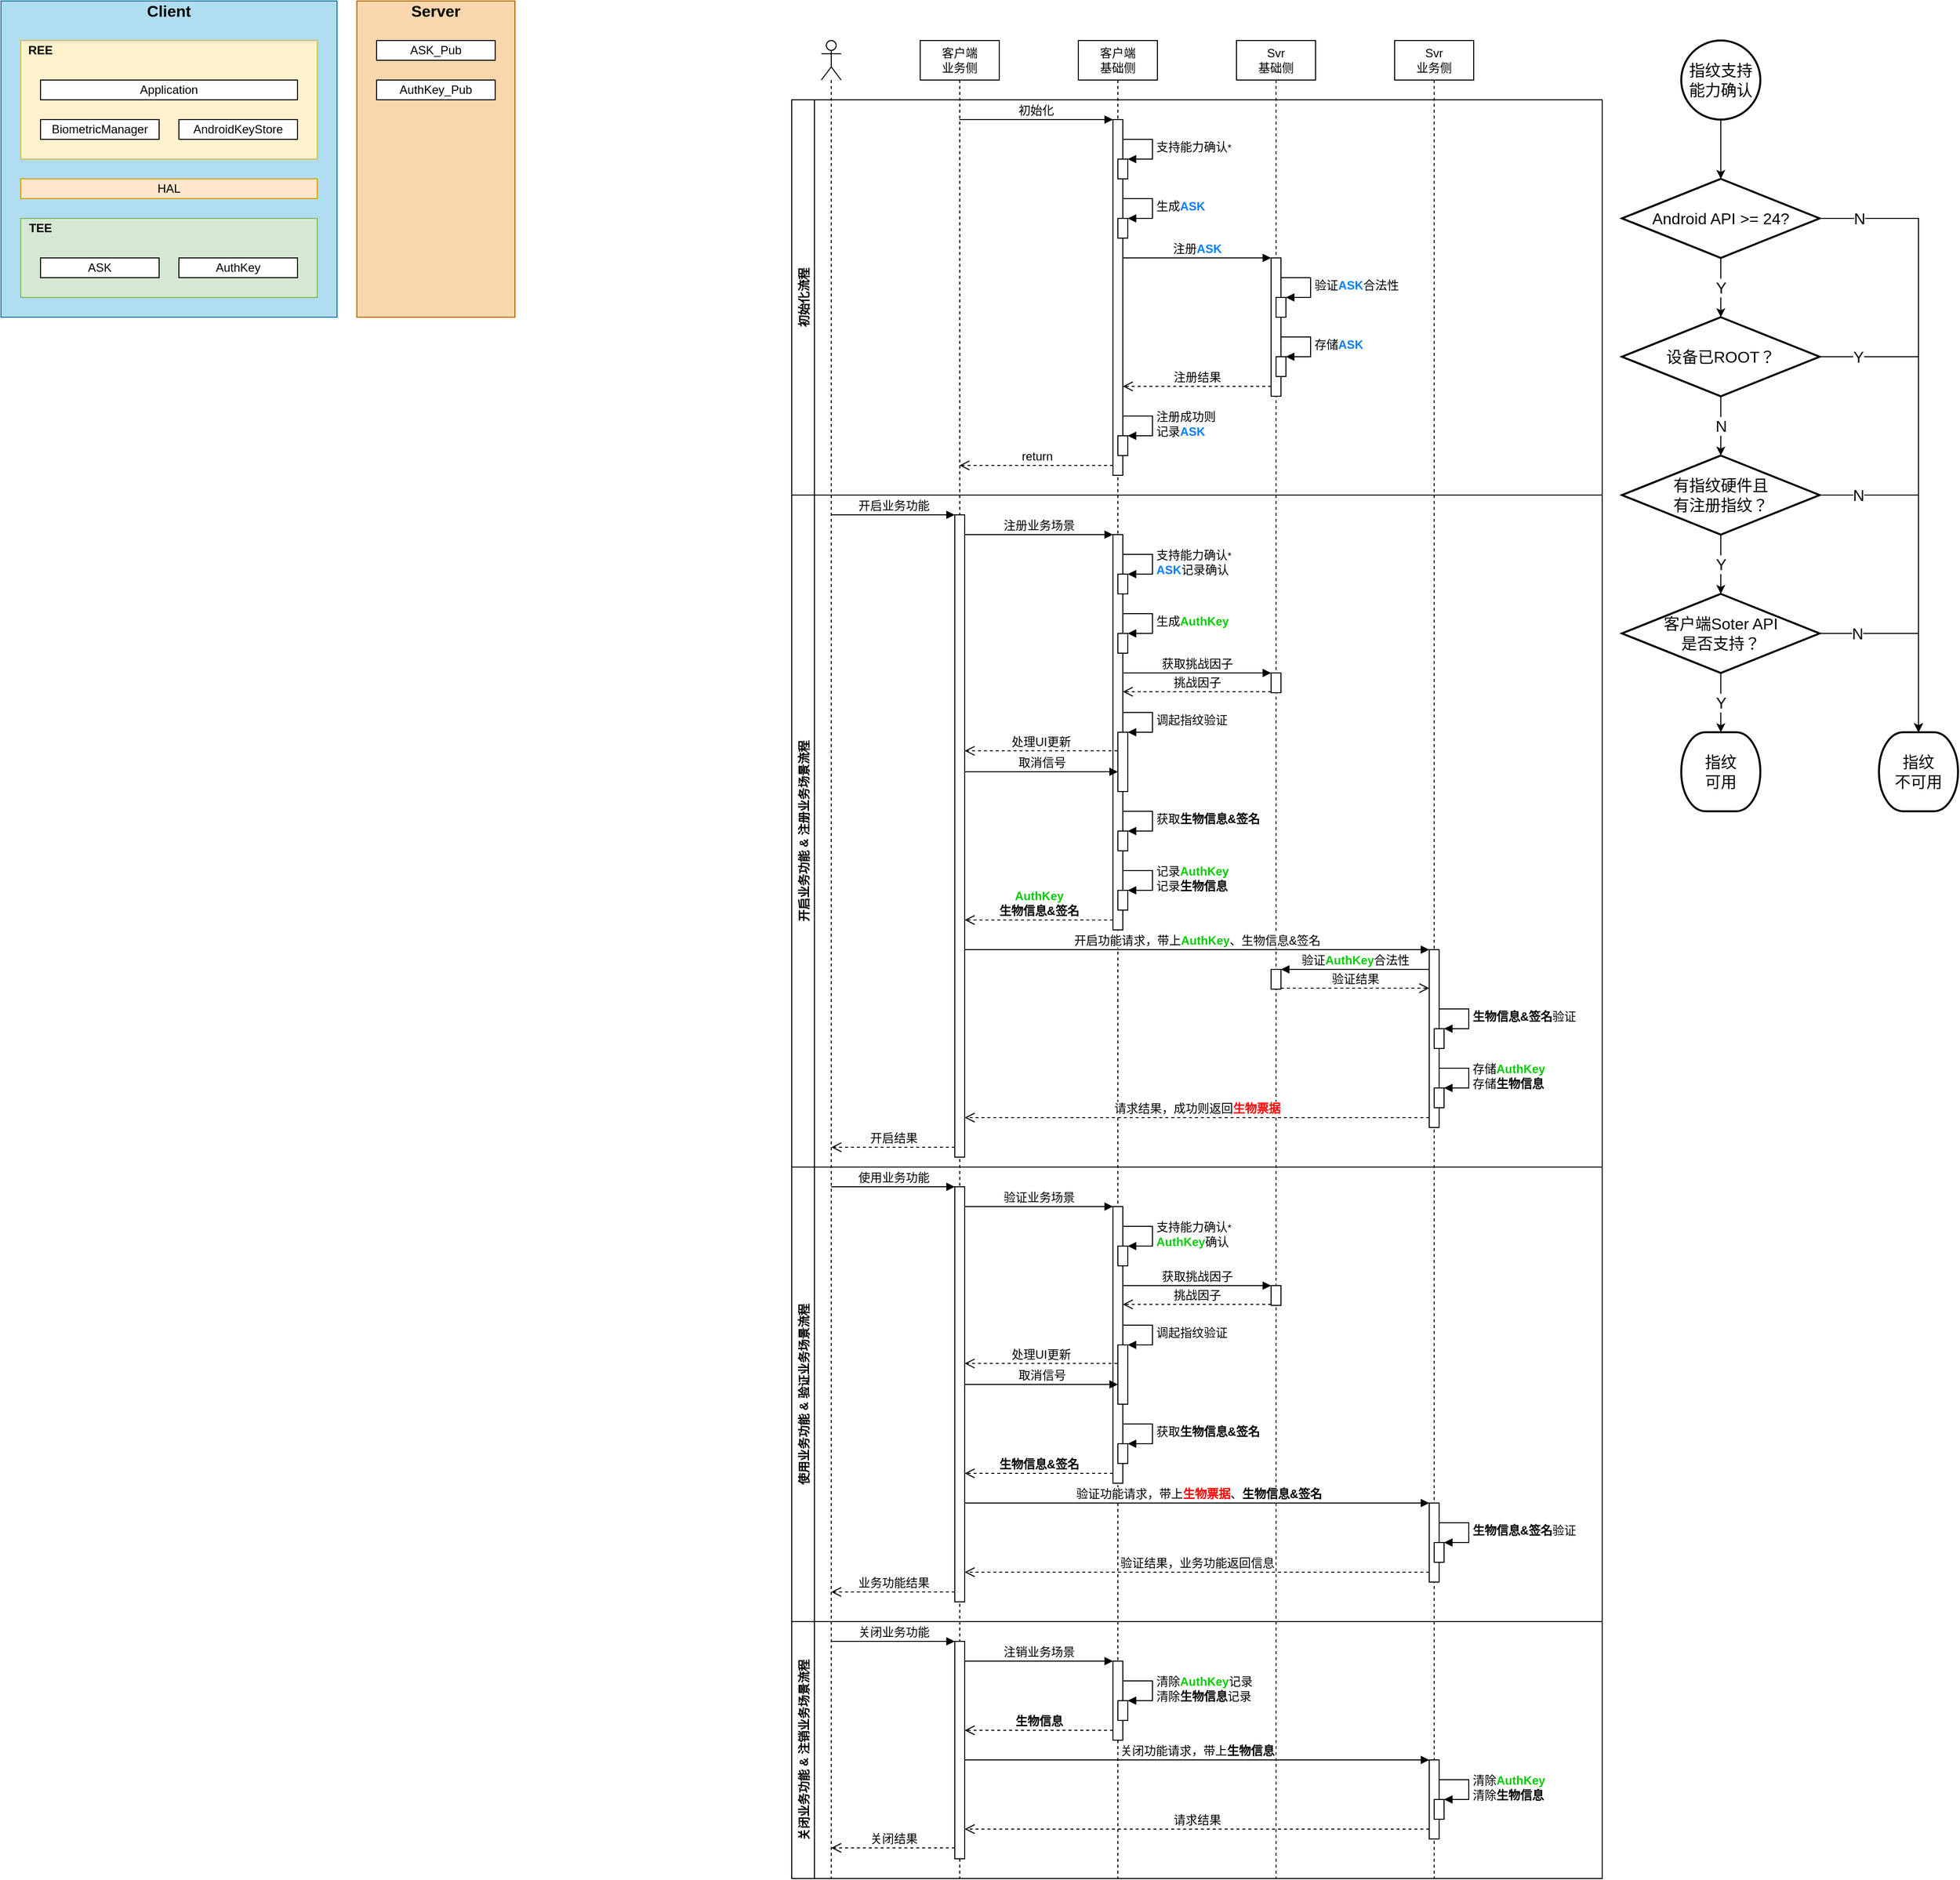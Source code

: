 <mxfile version="14.6.12" type="github">
  <diagram id="PERFYKWWDiuhqixZciVr" name="Page-1">
    <mxGraphModel dx="-258" dy="305" grid="1" gridSize="10" guides="1" tooltips="1" connect="1" arrows="1" fold="1" page="1" pageScale="1" pageWidth="827" pageHeight="1169" math="0" shadow="0">
      <root>
        <mxCell id="YpG11p54W12MGPFQJL24-0" />
        <mxCell id="YpG11p54W12MGPFQJL24-1" parent="YpG11p54W12MGPFQJL24-0" />
        <mxCell id="0mOlbP7xLzRMstRWg_M5-13" value="" style="rounded=0;whiteSpace=wrap;html=1;align=center;fillColor=#b1ddf0;strokeColor=#10739e;" vertex="1" parent="YpG11p54W12MGPFQJL24-1">
          <mxGeometry x="840" width="340" height="320" as="geometry" />
        </mxCell>
        <mxCell id="0mOlbP7xLzRMstRWg_M5-11" value="" style="rounded=0;whiteSpace=wrap;html=1;align=center;fillColor=#d5e8d4;strokeColor=#82b366;" vertex="1" parent="YpG11p54W12MGPFQJL24-1">
          <mxGeometry x="860" y="220" width="300" height="80" as="geometry" />
        </mxCell>
        <mxCell id="0mOlbP7xLzRMstRWg_M5-8" value="" style="rounded=0;whiteSpace=wrap;html=1;align=center;labelBackgroundColor=none;fillColor=#fff2cc;strokeColor=#d6b656;" vertex="1" parent="YpG11p54W12MGPFQJL24-1">
          <mxGeometry x="860" y="40" width="300" height="120" as="geometry" />
        </mxCell>
        <mxCell id="0mOlbP7xLzRMstRWg_M5-20" style="edgeStyle=orthogonalEdgeStyle;rounded=0;orthogonalLoop=1;jettySize=auto;html=1;exitX=0.5;exitY=1;exitDx=0;exitDy=0;exitPerimeter=0;entryX=0.5;entryY=0;entryDx=0;entryDy=0;entryPerimeter=0;fontSize=16;labelBackgroundColor=none;" edge="1" parent="YpG11p54W12MGPFQJL24-1" source="FxfO5eEo2pZkEUAX_uts-19" target="0mOlbP7xLzRMstRWg_M5-19">
          <mxGeometry relative="1" as="geometry" />
        </mxCell>
        <mxCell id="FxfO5eEo2pZkEUAX_uts-19" value="指纹支持能力确认" style="strokeWidth=2;html=1;shape=mxgraph.flowchart.start_2;whiteSpace=wrap;align=center;fontSize=16;labelBackgroundColor=none;fillColor=none;" parent="YpG11p54W12MGPFQJL24-1" vertex="1">
          <mxGeometry x="2540" y="40" width="80" height="80" as="geometry" />
        </mxCell>
        <mxCell id="0mOlbP7xLzRMstRWg_M5-2" value="Application" style="rounded=0;whiteSpace=wrap;html=1;align=center;" vertex="1" parent="YpG11p54W12MGPFQJL24-1">
          <mxGeometry x="880" y="80" width="260" height="20" as="geometry" />
        </mxCell>
        <mxCell id="0mOlbP7xLzRMstRWg_M5-3" value="AndroidKeyStore" style="rounded=0;whiteSpace=wrap;html=1;align=center;" vertex="1" parent="YpG11p54W12MGPFQJL24-1">
          <mxGeometry x="1020" y="120" width="120" height="20" as="geometry" />
        </mxCell>
        <mxCell id="0mOlbP7xLzRMstRWg_M5-4" value="BiometricManager" style="rounded=0;whiteSpace=wrap;html=1;align=center;" vertex="1" parent="YpG11p54W12MGPFQJL24-1">
          <mxGeometry x="880" y="120" width="120" height="20" as="geometry" />
        </mxCell>
        <mxCell id="0mOlbP7xLzRMstRWg_M5-6" value="ASK" style="rounded=0;whiteSpace=wrap;html=1;align=center;" vertex="1" parent="YpG11p54W12MGPFQJL24-1">
          <mxGeometry x="880" y="260" width="120" height="20" as="geometry" />
        </mxCell>
        <mxCell id="0mOlbP7xLzRMstRWg_M5-7" value="AuthKey" style="rounded=0;whiteSpace=wrap;html=1;align=center;" vertex="1" parent="YpG11p54W12MGPFQJL24-1">
          <mxGeometry x="1020" y="260" width="120" height="20" as="geometry" />
        </mxCell>
        <mxCell id="0mOlbP7xLzRMstRWg_M5-9" value="REE" style="text;html=1;strokeColor=none;fillColor=none;align=center;verticalAlign=middle;whiteSpace=wrap;rounded=0;fontStyle=1" vertex="1" parent="YpG11p54W12MGPFQJL24-1">
          <mxGeometry x="860" y="40" width="40" height="20" as="geometry" />
        </mxCell>
        <mxCell id="0mOlbP7xLzRMstRWg_M5-10" value="HAL" style="rounded=0;whiteSpace=wrap;html=1;align=center;fillColor=#ffe6cc;strokeColor=#d79b00;" vertex="1" parent="YpG11p54W12MGPFQJL24-1">
          <mxGeometry x="860" y="180" width="300" height="20" as="geometry" />
        </mxCell>
        <mxCell id="0mOlbP7xLzRMstRWg_M5-12" value="TEE" style="text;html=1;strokeColor=none;fillColor=none;align=center;verticalAlign=middle;whiteSpace=wrap;rounded=0;fontStyle=1" vertex="1" parent="YpG11p54W12MGPFQJL24-1">
          <mxGeometry x="860" y="220" width="40" height="20" as="geometry" />
        </mxCell>
        <mxCell id="0mOlbP7xLzRMstRWg_M5-14" value="&lt;font style=&quot;font-size: 16px&quot;&gt;Client&lt;/font&gt;" style="text;html=1;strokeColor=none;fillColor=none;align=center;verticalAlign=middle;whiteSpace=wrap;rounded=0;fontStyle=1" vertex="1" parent="YpG11p54W12MGPFQJL24-1">
          <mxGeometry x="840" width="340" height="20" as="geometry" />
        </mxCell>
        <mxCell id="0mOlbP7xLzRMstRWg_M5-15" value="" style="rounded=0;whiteSpace=wrap;html=1;align=center;fillColor=#fad7ac;strokeColor=#b46504;" vertex="1" parent="YpG11p54W12MGPFQJL24-1">
          <mxGeometry x="1200" width="160" height="320" as="geometry" />
        </mxCell>
        <mxCell id="0mOlbP7xLzRMstRWg_M5-16" value="&lt;font style=&quot;font-size: 16px&quot;&gt;Server&lt;/font&gt;" style="text;html=1;strokeColor=none;fillColor=none;align=center;verticalAlign=middle;whiteSpace=wrap;rounded=0;fontStyle=1" vertex="1" parent="YpG11p54W12MGPFQJL24-1">
          <mxGeometry x="1200" width="160" height="20" as="geometry" />
        </mxCell>
        <mxCell id="0mOlbP7xLzRMstRWg_M5-17" value="ASK_Pub" style="rounded=0;whiteSpace=wrap;html=1;align=center;" vertex="1" parent="YpG11p54W12MGPFQJL24-1">
          <mxGeometry x="1220" y="40" width="120" height="20" as="geometry" />
        </mxCell>
        <mxCell id="0mOlbP7xLzRMstRWg_M5-18" value="AuthKey_Pub" style="rounded=0;whiteSpace=wrap;html=1;align=center;" vertex="1" parent="YpG11p54W12MGPFQJL24-1">
          <mxGeometry x="1220" y="80" width="120" height="20" as="geometry" />
        </mxCell>
        <mxCell id="0mOlbP7xLzRMstRWg_M5-22" value="Y" style="edgeStyle=orthogonalEdgeStyle;rounded=0;orthogonalLoop=1;jettySize=auto;html=1;exitX=0.5;exitY=1;exitDx=0;exitDy=0;exitPerimeter=0;entryX=0.5;entryY=0;entryDx=0;entryDy=0;entryPerimeter=0;labelBackgroundColor=#ffffff;fontSize=16;labelBorderColor=none;" edge="1" parent="YpG11p54W12MGPFQJL24-1" source="0mOlbP7xLzRMstRWg_M5-19" target="0mOlbP7xLzRMstRWg_M5-21">
          <mxGeometry relative="1" as="geometry" />
        </mxCell>
        <mxCell id="0mOlbP7xLzRMstRWg_M5-40" value="N" style="edgeStyle=orthogonalEdgeStyle;rounded=0;orthogonalLoop=1;jettySize=auto;html=1;exitX=1;exitY=0.5;exitDx=0;exitDy=0;exitPerimeter=0;labelBackgroundColor=#ffffff;fontSize=16;" edge="1" parent="YpG11p54W12MGPFQJL24-1" source="0mOlbP7xLzRMstRWg_M5-19" target="0mOlbP7xLzRMstRWg_M5-36">
          <mxGeometry x="-0.873" relative="1" as="geometry">
            <mxPoint as="offset" />
          </mxGeometry>
        </mxCell>
        <mxCell id="0mOlbP7xLzRMstRWg_M5-19" value="Android API &amp;gt;= 24?" style="strokeWidth=2;html=1;shape=mxgraph.flowchart.decision;whiteSpace=wrap;labelBackgroundColor=none;fontSize=16;align=center;fillColor=none;" vertex="1" parent="YpG11p54W12MGPFQJL24-1">
          <mxGeometry x="2480" y="180" width="200" height="80" as="geometry" />
        </mxCell>
        <mxCell id="0mOlbP7xLzRMstRWg_M5-24" value="N" style="edgeStyle=orthogonalEdgeStyle;rounded=0;orthogonalLoop=1;jettySize=auto;html=1;exitX=0.5;exitY=1;exitDx=0;exitDy=0;exitPerimeter=0;entryX=0.5;entryY=0;entryDx=0;entryDy=0;entryPerimeter=0;labelBackgroundColor=#ffffff;fontSize=16;" edge="1" parent="YpG11p54W12MGPFQJL24-1" source="0mOlbP7xLzRMstRWg_M5-21" target="0mOlbP7xLzRMstRWg_M5-23">
          <mxGeometry relative="1" as="geometry" />
        </mxCell>
        <mxCell id="0mOlbP7xLzRMstRWg_M5-39" value="Y" style="edgeStyle=orthogonalEdgeStyle;rounded=0;orthogonalLoop=1;jettySize=auto;html=1;exitX=1;exitY=0.5;exitDx=0;exitDy=0;exitPerimeter=0;labelBackgroundColor=#ffffff;fontSize=16;" edge="1" parent="YpG11p54W12MGPFQJL24-1" source="0mOlbP7xLzRMstRWg_M5-21" target="0mOlbP7xLzRMstRWg_M5-36">
          <mxGeometry x="-0.837" relative="1" as="geometry">
            <mxPoint as="offset" />
          </mxGeometry>
        </mxCell>
        <mxCell id="0mOlbP7xLzRMstRWg_M5-21" value="设备已ROOT？" style="strokeWidth=2;html=1;shape=mxgraph.flowchart.decision;whiteSpace=wrap;labelBackgroundColor=none;fontSize=16;align=center;fillColor=none;" vertex="1" parent="YpG11p54W12MGPFQJL24-1">
          <mxGeometry x="2480" y="320" width="200" height="80" as="geometry" />
        </mxCell>
        <mxCell id="0mOlbP7xLzRMstRWg_M5-27" value="Y" style="edgeStyle=orthogonalEdgeStyle;rounded=0;orthogonalLoop=1;jettySize=auto;html=1;exitX=0.5;exitY=1;exitDx=0;exitDy=0;exitPerimeter=0;labelBackgroundColor=#ffffff;fontSize=16;" edge="1" parent="YpG11p54W12MGPFQJL24-1" source="0mOlbP7xLzRMstRWg_M5-23" target="0mOlbP7xLzRMstRWg_M5-31">
          <mxGeometry relative="1" as="geometry">
            <mxPoint x="2580" y="600" as="targetPoint" />
            <mxPoint as="offset" />
          </mxGeometry>
        </mxCell>
        <mxCell id="0mOlbP7xLzRMstRWg_M5-38" value="N" style="edgeStyle=orthogonalEdgeStyle;rounded=0;orthogonalLoop=1;jettySize=auto;html=1;exitX=1;exitY=0.5;exitDx=0;exitDy=0;exitPerimeter=0;labelBackgroundColor=#ffffff;fontSize=16;" edge="1" parent="YpG11p54W12MGPFQJL24-1" source="0mOlbP7xLzRMstRWg_M5-23" target="0mOlbP7xLzRMstRWg_M5-36">
          <mxGeometry x="-0.771" relative="1" as="geometry">
            <mxPoint as="offset" />
          </mxGeometry>
        </mxCell>
        <mxCell id="0mOlbP7xLzRMstRWg_M5-23" value="有指纹硬件且&lt;br&gt;有注册指纹？" style="strokeWidth=2;html=1;shape=mxgraph.flowchart.decision;whiteSpace=wrap;labelBackgroundColor=none;fontSize=16;align=center;fillColor=none;" vertex="1" parent="YpG11p54W12MGPFQJL24-1">
          <mxGeometry x="2480" y="460" width="200" height="80" as="geometry" />
        </mxCell>
        <mxCell id="0mOlbP7xLzRMstRWg_M5-35" value="Y" style="edgeStyle=orthogonalEdgeStyle;rounded=0;orthogonalLoop=1;jettySize=auto;html=1;exitX=0.5;exitY=1;exitDx=0;exitDy=0;exitPerimeter=0;labelBackgroundColor=#ffffff;fontSize=16;" edge="1" parent="YpG11p54W12MGPFQJL24-1" source="0mOlbP7xLzRMstRWg_M5-31" target="0mOlbP7xLzRMstRWg_M5-34">
          <mxGeometry relative="1" as="geometry" />
        </mxCell>
        <mxCell id="0mOlbP7xLzRMstRWg_M5-37" value="N" style="edgeStyle=orthogonalEdgeStyle;rounded=0;orthogonalLoop=1;jettySize=auto;html=1;exitX=1;exitY=0.5;exitDx=0;exitDy=0;exitPerimeter=0;entryX=0.5;entryY=0;entryDx=0;entryDy=0;entryPerimeter=0;labelBackgroundColor=#ffffff;fontSize=16;" edge="1" parent="YpG11p54W12MGPFQJL24-1" source="0mOlbP7xLzRMstRWg_M5-31" target="0mOlbP7xLzRMstRWg_M5-36">
          <mxGeometry x="-0.619" relative="1" as="geometry">
            <mxPoint as="offset" />
          </mxGeometry>
        </mxCell>
        <mxCell id="0mOlbP7xLzRMstRWg_M5-31" value="客户端Soter API&lt;br&gt;是否支持？" style="strokeWidth=2;html=1;shape=mxgraph.flowchart.decision;whiteSpace=wrap;labelBackgroundColor=none;fontSize=16;align=center;fillColor=none;" vertex="1" parent="YpG11p54W12MGPFQJL24-1">
          <mxGeometry x="2480" y="600" width="200" height="80" as="geometry" />
        </mxCell>
        <mxCell id="0mOlbP7xLzRMstRWg_M5-34" value="指纹&lt;br&gt;可用" style="strokeWidth=2;html=1;shape=mxgraph.flowchart.terminator;whiteSpace=wrap;labelBackgroundColor=none;fontSize=16;fillColor=none;align=center;" vertex="1" parent="YpG11p54W12MGPFQJL24-1">
          <mxGeometry x="2540" y="740" width="80" height="80" as="geometry" />
        </mxCell>
        <mxCell id="0mOlbP7xLzRMstRWg_M5-36" value="指纹&lt;br&gt;不可用" style="strokeWidth=2;html=1;shape=mxgraph.flowchart.terminator;whiteSpace=wrap;labelBackgroundColor=none;fontSize=16;fillColor=none;align=center;" vertex="1" parent="YpG11p54W12MGPFQJL24-1">
          <mxGeometry x="2740" y="740" width="80" height="80" as="geometry" />
        </mxCell>
        <mxCell id="0mOlbP7xLzRMstRWg_M5-68" value="" style="shape=umlLifeline;participant=umlActor;perimeter=lifelinePerimeter;whiteSpace=wrap;html=1;container=1;collapsible=0;recursiveResize=0;verticalAlign=top;spacingTop=36;outlineConnect=0;labelBackgroundColor=none;fontSize=16;strokeWidth=1;fillColor=none;align=center;" vertex="1" parent="YpG11p54W12MGPFQJL24-1">
          <mxGeometry x="1670" y="40" width="20" height="1860" as="geometry" />
        </mxCell>
        <mxCell id="0mOlbP7xLzRMstRWg_M5-69" value="客户端&lt;br&gt;业务侧" style="shape=umlLifeline;perimeter=lifelinePerimeter;whiteSpace=wrap;html=1;container=1;collapsible=0;recursiveResize=0;outlineConnect=0;labelBackgroundColor=none;fontSize=12;strokeWidth=1;align=center;" vertex="1" parent="YpG11p54W12MGPFQJL24-1">
          <mxGeometry x="1770" y="40" width="80" height="1860" as="geometry" />
        </mxCell>
        <mxCell id="0mOlbP7xLzRMstRWg_M5-101" value="" style="html=1;points=[];perimeter=orthogonalPerimeter;labelBackgroundColor=none;fontSize=12;strokeWidth=1;fillColor=#ffffff;align=center;" vertex="1" parent="0mOlbP7xLzRMstRWg_M5-69">
          <mxGeometry x="35" y="480" width="10" height="650" as="geometry" />
        </mxCell>
        <mxCell id="0mOlbP7xLzRMstRWg_M5-103" value="开启结果" style="html=1;verticalAlign=bottom;endArrow=open;dashed=1;endSize=8;exitX=0;exitY=0.95;labelBackgroundColor=#ffffff;fontSize=12;" edge="1" parent="0mOlbP7xLzRMstRWg_M5-69">
          <mxGeometry relative="1" as="geometry">
            <mxPoint x="-89.9" y="1120.0" as="targetPoint" />
            <mxPoint x="35.0" y="1120.0" as="sourcePoint" />
          </mxGeometry>
        </mxCell>
        <mxCell id="0mOlbP7xLzRMstRWg_M5-140" value="" style="html=1;points=[];perimeter=orthogonalPerimeter;labelBackgroundColor=none;fontSize=12;strokeWidth=1;fillColor=#ffffff;align=center;" vertex="1" parent="0mOlbP7xLzRMstRWg_M5-69">
          <mxGeometry x="35" y="1160" width="10" height="420" as="geometry" />
        </mxCell>
        <mxCell id="0mOlbP7xLzRMstRWg_M5-162" value="" style="html=1;points=[];perimeter=orthogonalPerimeter;labelBackgroundColor=none;fontSize=12;strokeWidth=1;fillColor=#ffffff;align=center;" vertex="1" parent="0mOlbP7xLzRMstRWg_M5-69">
          <mxGeometry x="35" y="1620" width="10" height="220" as="geometry" />
        </mxCell>
        <mxCell id="0mOlbP7xLzRMstRWg_M5-70" value="客户端&lt;br&gt;基础侧" style="shape=umlLifeline;perimeter=lifelinePerimeter;whiteSpace=wrap;html=1;container=1;collapsible=0;recursiveResize=0;outlineConnect=0;labelBackgroundColor=none;fontSize=12;strokeWidth=1;align=center;" vertex="1" parent="YpG11p54W12MGPFQJL24-1">
          <mxGeometry x="1930" y="40" width="80" height="1860" as="geometry" />
        </mxCell>
        <mxCell id="0mOlbP7xLzRMstRWg_M5-73" value="" style="html=1;points=[];perimeter=orthogonalPerimeter;labelBackgroundColor=none;fontSize=12;strokeWidth=1;align=center;" vertex="1" parent="0mOlbP7xLzRMstRWg_M5-70">
          <mxGeometry x="35" y="80" width="10" height="360" as="geometry" />
        </mxCell>
        <mxCell id="0mOlbP7xLzRMstRWg_M5-87" value="" style="html=1;points=[];perimeter=orthogonalPerimeter;labelBackgroundColor=none;fontSize=12;strokeWidth=1;fillColor=#ffffff;align=center;" vertex="1" parent="0mOlbP7xLzRMstRWg_M5-70">
          <mxGeometry x="40" y="180" width="10" height="20" as="geometry" />
        </mxCell>
        <mxCell id="0mOlbP7xLzRMstRWg_M5-88" value="生成&lt;b&gt;&lt;font color=&quot;#007fff&quot;&gt;ASK&lt;/font&gt;&lt;/b&gt;" style="edgeStyle=orthogonalEdgeStyle;html=1;align=left;spacingLeft=2;endArrow=block;rounded=0;entryX=1;entryY=0;labelBackgroundColor=#ffffff;fontSize=12;" edge="1" target="0mOlbP7xLzRMstRWg_M5-87" parent="0mOlbP7xLzRMstRWg_M5-70">
          <mxGeometry relative="1" as="geometry">
            <mxPoint x="45" y="160" as="sourcePoint" />
            <Array as="points">
              <mxPoint x="75" y="160" />
            </Array>
          </mxGeometry>
        </mxCell>
        <mxCell id="0mOlbP7xLzRMstRWg_M5-104" value="" style="html=1;points=[];perimeter=orthogonalPerimeter;labelBackgroundColor=none;fontSize=12;strokeWidth=1;fillColor=#ffffff;align=center;" vertex="1" parent="0mOlbP7xLzRMstRWg_M5-70">
          <mxGeometry x="35" y="500" width="10" height="400" as="geometry" />
        </mxCell>
        <mxCell id="0mOlbP7xLzRMstRWg_M5-107" value="" style="html=1;points=[];perimeter=orthogonalPerimeter;labelBackgroundColor=none;fontSize=12;strokeWidth=1;fillColor=#ffffff;align=center;" vertex="1" parent="0mOlbP7xLzRMstRWg_M5-70">
          <mxGeometry x="40" y="540" width="10" height="20" as="geometry" />
        </mxCell>
        <mxCell id="0mOlbP7xLzRMstRWg_M5-108" value="支持能力确认&lt;span style=&quot;font-size: 10px&quot;&gt;*&lt;/span&gt;&lt;br&gt;&lt;b style=&quot;color: rgb(0 , 127 , 255)&quot;&gt;ASK&lt;/b&gt;记录确认" style="edgeStyle=orthogonalEdgeStyle;html=1;align=left;spacingLeft=2;endArrow=block;rounded=0;entryX=1;entryY=0;labelBackgroundColor=#ffffff;fontSize=12;" edge="1" target="0mOlbP7xLzRMstRWg_M5-107" parent="0mOlbP7xLzRMstRWg_M5-70">
          <mxGeometry relative="1" as="geometry">
            <mxPoint x="45" y="520" as="sourcePoint" />
            <Array as="points">
              <mxPoint x="75" y="520" />
            </Array>
          </mxGeometry>
        </mxCell>
        <mxCell id="0mOlbP7xLzRMstRWg_M5-109" value="" style="html=1;points=[];perimeter=orthogonalPerimeter;labelBackgroundColor=none;fontSize=12;strokeWidth=1;fillColor=#ffffff;align=center;" vertex="1" parent="0mOlbP7xLzRMstRWg_M5-70">
          <mxGeometry x="40" y="600" width="10" height="20" as="geometry" />
        </mxCell>
        <mxCell id="0mOlbP7xLzRMstRWg_M5-110" value="生成&lt;b&gt;&lt;font color=&quot;#00cc00&quot;&gt;AuthKey&lt;/font&gt;&lt;/b&gt;" style="edgeStyle=orthogonalEdgeStyle;html=1;align=left;spacingLeft=2;endArrow=block;rounded=0;entryX=1;entryY=0;labelBackgroundColor=#ffffff;fontSize=12;" edge="1" target="0mOlbP7xLzRMstRWg_M5-109" parent="0mOlbP7xLzRMstRWg_M5-70">
          <mxGeometry relative="1" as="geometry">
            <mxPoint x="45" y="580" as="sourcePoint" />
            <Array as="points">
              <mxPoint x="75" y="580" />
            </Array>
          </mxGeometry>
        </mxCell>
        <mxCell id="0mOlbP7xLzRMstRWg_M5-111" value="" style="html=1;points=[];perimeter=orthogonalPerimeter;labelBackgroundColor=none;fontSize=12;strokeWidth=1;fillColor=#ffffff;align=center;" vertex="1" parent="0mOlbP7xLzRMstRWg_M5-70">
          <mxGeometry x="40" y="700" width="10" height="60" as="geometry" />
        </mxCell>
        <mxCell id="0mOlbP7xLzRMstRWg_M5-112" value="调起指纹验证" style="edgeStyle=orthogonalEdgeStyle;html=1;align=left;spacingLeft=2;endArrow=block;rounded=0;entryX=1;entryY=0;labelBackgroundColor=#ffffff;fontSize=12;" edge="1" target="0mOlbP7xLzRMstRWg_M5-111" parent="0mOlbP7xLzRMstRWg_M5-70">
          <mxGeometry relative="1" as="geometry">
            <mxPoint x="45" y="680" as="sourcePoint" />
            <Array as="points">
              <mxPoint x="75" y="680" />
            </Array>
          </mxGeometry>
        </mxCell>
        <mxCell id="0mOlbP7xLzRMstRWg_M5-119" value="" style="html=1;points=[];perimeter=orthogonalPerimeter;labelBackgroundColor=none;fontSize=12;strokeWidth=1;fillColor=#ffffff;align=center;" vertex="1" parent="0mOlbP7xLzRMstRWg_M5-70">
          <mxGeometry x="40" y="800" width="10" height="20" as="geometry" />
        </mxCell>
        <mxCell id="0mOlbP7xLzRMstRWg_M5-120" value="获取&lt;b&gt;生物信息&amp;amp;签名&lt;/b&gt;" style="edgeStyle=orthogonalEdgeStyle;html=1;align=left;spacingLeft=2;endArrow=block;rounded=0;entryX=1;entryY=0;labelBackgroundColor=#ffffff;fontSize=12;" edge="1" target="0mOlbP7xLzRMstRWg_M5-119" parent="0mOlbP7xLzRMstRWg_M5-70">
          <mxGeometry relative="1" as="geometry">
            <mxPoint x="45" y="780" as="sourcePoint" />
            <Array as="points">
              <mxPoint x="75" y="780" />
            </Array>
          </mxGeometry>
        </mxCell>
        <mxCell id="0mOlbP7xLzRMstRWg_M5-143" value="" style="html=1;points=[];perimeter=orthogonalPerimeter;labelBackgroundColor=none;fontSize=12;strokeWidth=1;fillColor=#ffffff;align=center;" vertex="1" parent="0mOlbP7xLzRMstRWg_M5-70">
          <mxGeometry x="35" y="1180" width="10" height="280" as="geometry" />
        </mxCell>
        <mxCell id="0mOlbP7xLzRMstRWg_M5-146" value="" style="html=1;points=[];perimeter=orthogonalPerimeter;labelBackgroundColor=none;fontSize=12;strokeWidth=1;fillColor=#ffffff;align=center;" vertex="1" parent="0mOlbP7xLzRMstRWg_M5-70">
          <mxGeometry x="40" y="1220" width="10" height="20" as="geometry" />
        </mxCell>
        <mxCell id="0mOlbP7xLzRMstRWg_M5-147" value="支持能力确认&lt;span style=&quot;font-size: 10px&quot;&gt;*&lt;/span&gt;&lt;br&gt;&lt;b&gt;&lt;font color=&quot;#00cc00&quot;&gt;AuthKey&lt;/font&gt;&lt;/b&gt;确认" style="edgeStyle=orthogonalEdgeStyle;html=1;align=left;spacingLeft=2;endArrow=block;rounded=0;entryX=1;entryY=0;labelBackgroundColor=#ffffff;fontSize=12;" edge="1" target="0mOlbP7xLzRMstRWg_M5-146" parent="0mOlbP7xLzRMstRWg_M5-70">
          <mxGeometry relative="1" as="geometry">
            <mxPoint x="45" y="1200" as="sourcePoint" />
            <Array as="points">
              <mxPoint x="75" y="1200" />
            </Array>
          </mxGeometry>
        </mxCell>
        <mxCell id="0mOlbP7xLzRMstRWg_M5-155" value="" style="html=1;points=[];perimeter=orthogonalPerimeter;labelBackgroundColor=none;fontSize=12;strokeWidth=1;fillColor=#ffffff;align=center;" vertex="1" parent="0mOlbP7xLzRMstRWg_M5-70">
          <mxGeometry x="40" y="1420" width="10" height="20" as="geometry" />
        </mxCell>
        <mxCell id="0mOlbP7xLzRMstRWg_M5-156" value="获取&lt;b&gt;生物信息&amp;amp;签名&lt;/b&gt;" style="edgeStyle=orthogonalEdgeStyle;html=1;align=left;spacingLeft=2;endArrow=block;rounded=0;entryX=1;entryY=0;labelBackgroundColor=#ffffff;fontSize=12;" edge="1" target="0mOlbP7xLzRMstRWg_M5-155" parent="0mOlbP7xLzRMstRWg_M5-70">
          <mxGeometry relative="1" as="geometry">
            <mxPoint x="45" y="1400" as="sourcePoint" />
            <Array as="points">
              <mxPoint x="75" y="1400" />
            </Array>
          </mxGeometry>
        </mxCell>
        <mxCell id="0mOlbP7xLzRMstRWg_M5-165" value="" style="html=1;points=[];perimeter=orthogonalPerimeter;labelBackgroundColor=none;fontSize=12;strokeWidth=1;fillColor=#ffffff;align=center;" vertex="1" parent="0mOlbP7xLzRMstRWg_M5-70">
          <mxGeometry x="35" y="1640" width="10" height="80" as="geometry" />
        </mxCell>
        <mxCell id="0mOlbP7xLzRMstRWg_M5-168" value="" style="html=1;points=[];perimeter=orthogonalPerimeter;labelBackgroundColor=none;fontSize=12;strokeWidth=1;fillColor=#ffffff;align=center;" vertex="1" parent="0mOlbP7xLzRMstRWg_M5-70">
          <mxGeometry x="40" y="1680" width="10" height="20" as="geometry" />
        </mxCell>
        <mxCell id="0mOlbP7xLzRMstRWg_M5-169" value="清除&lt;b&gt;&lt;font color=&quot;#00cc00&quot;&gt;AuthKey&lt;/font&gt;&lt;/b&gt;记录&lt;br&gt;清除&lt;b&gt;生物信息&lt;/b&gt;记录" style="edgeStyle=orthogonalEdgeStyle;html=1;align=left;spacingLeft=2;endArrow=block;rounded=0;entryX=1;entryY=0;labelBackgroundColor=#ffffff;fontSize=12;" edge="1" target="0mOlbP7xLzRMstRWg_M5-168" parent="0mOlbP7xLzRMstRWg_M5-70">
          <mxGeometry relative="1" as="geometry">
            <mxPoint x="45" y="1660" as="sourcePoint" />
            <Array as="points">
              <mxPoint x="75" y="1660" />
            </Array>
          </mxGeometry>
        </mxCell>
        <mxCell id="0mOlbP7xLzRMstRWg_M5-184" value="" style="html=1;points=[];perimeter=orthogonalPerimeter;labelBackgroundColor=none;fontSize=12;strokeWidth=1;fillColor=#ffffff;align=center;" vertex="1" parent="0mOlbP7xLzRMstRWg_M5-70">
          <mxGeometry x="40" y="400" width="10" height="20" as="geometry" />
        </mxCell>
        <mxCell id="0mOlbP7xLzRMstRWg_M5-185" value="注册成功则&lt;br&gt;记录&lt;b&gt;&lt;font color=&quot;#007fff&quot;&gt;ASK&lt;/font&gt;&lt;/b&gt;" style="edgeStyle=orthogonalEdgeStyle;html=1;align=left;spacingLeft=2;endArrow=block;rounded=0;entryX=1;entryY=0;labelBackgroundColor=#ffffff;fontSize=12;" edge="1" target="0mOlbP7xLzRMstRWg_M5-184" parent="0mOlbP7xLzRMstRWg_M5-70">
          <mxGeometry relative="1" as="geometry">
            <mxPoint x="45" y="380" as="sourcePoint" />
            <Array as="points">
              <mxPoint x="75" y="380" />
            </Array>
          </mxGeometry>
        </mxCell>
        <mxCell id="0mOlbP7xLzRMstRWg_M5-186" value="" style="html=1;points=[];perimeter=orthogonalPerimeter;labelBackgroundColor=none;fontSize=12;strokeWidth=1;fillColor=#ffffff;align=center;" vertex="1" parent="0mOlbP7xLzRMstRWg_M5-70">
          <mxGeometry x="40" y="860" width="10" height="20" as="geometry" />
        </mxCell>
        <mxCell id="0mOlbP7xLzRMstRWg_M5-187" value="记录&lt;b&gt;&lt;font color=&quot;#00cc00&quot;&gt;AuthKey&lt;/font&gt;&lt;/b&gt;&lt;br&gt;记录&lt;b&gt;生物信息&lt;/b&gt;" style="edgeStyle=orthogonalEdgeStyle;html=1;align=left;spacingLeft=2;endArrow=block;rounded=0;entryX=1;entryY=0;labelBackgroundColor=#ffffff;fontSize=12;" edge="1" target="0mOlbP7xLzRMstRWg_M5-186" parent="0mOlbP7xLzRMstRWg_M5-70">
          <mxGeometry relative="1" as="geometry">
            <mxPoint x="45" y="840" as="sourcePoint" />
            <Array as="points">
              <mxPoint x="75" y="840" />
            </Array>
          </mxGeometry>
        </mxCell>
        <mxCell id="0mOlbP7xLzRMstRWg_M5-71" value="Svr&lt;br&gt;基础侧" style="shape=umlLifeline;perimeter=lifelinePerimeter;whiteSpace=wrap;html=1;container=1;collapsible=0;recursiveResize=0;outlineConnect=0;labelBackgroundColor=none;fontSize=12;strokeWidth=1;align=center;" vertex="1" parent="YpG11p54W12MGPFQJL24-1">
          <mxGeometry x="2090" y="40" width="80" height="1860" as="geometry" />
        </mxCell>
        <mxCell id="0mOlbP7xLzRMstRWg_M5-89" value="" style="html=1;points=[];perimeter=orthogonalPerimeter;labelBackgroundColor=none;fontSize=12;strokeWidth=1;fillColor=#ffffff;align=center;" vertex="1" parent="0mOlbP7xLzRMstRWg_M5-71">
          <mxGeometry x="35" y="220" width="10" height="140" as="geometry" />
        </mxCell>
        <mxCell id="0mOlbP7xLzRMstRWg_M5-92" value="" style="html=1;points=[];perimeter=orthogonalPerimeter;labelBackgroundColor=none;fontSize=12;strokeWidth=1;fillColor=#ffffff;align=center;" vertex="1" parent="0mOlbP7xLzRMstRWg_M5-71">
          <mxGeometry x="40" y="260" width="10" height="20" as="geometry" />
        </mxCell>
        <mxCell id="0mOlbP7xLzRMstRWg_M5-93" value="验证&lt;b&gt;&lt;font color=&quot;#007fff&quot;&gt;ASK&lt;/font&gt;&lt;/b&gt;合法性" style="edgeStyle=orthogonalEdgeStyle;html=1;align=left;spacingLeft=2;endArrow=block;rounded=0;entryX=1;entryY=0;labelBackgroundColor=#ffffff;fontSize=12;" edge="1" target="0mOlbP7xLzRMstRWg_M5-92" parent="0mOlbP7xLzRMstRWg_M5-71">
          <mxGeometry relative="1" as="geometry">
            <mxPoint x="45" y="240" as="sourcePoint" />
            <Array as="points">
              <mxPoint x="75" y="240" />
            </Array>
          </mxGeometry>
        </mxCell>
        <mxCell id="0mOlbP7xLzRMstRWg_M5-96" value="" style="html=1;points=[];perimeter=orthogonalPerimeter;labelBackgroundColor=none;fontSize=12;strokeWidth=1;fillColor=#ffffff;align=center;" vertex="1" parent="0mOlbP7xLzRMstRWg_M5-71">
          <mxGeometry x="40" y="320" width="10" height="20" as="geometry" />
        </mxCell>
        <mxCell id="0mOlbP7xLzRMstRWg_M5-97" value="存储&lt;b&gt;&lt;font color=&quot;#007fff&quot;&gt;ASK&lt;/font&gt;&lt;/b&gt;" style="edgeStyle=orthogonalEdgeStyle;html=1;align=left;spacingLeft=2;endArrow=block;rounded=0;entryX=1;entryY=0;labelBackgroundColor=#ffffff;fontSize=12;" edge="1" target="0mOlbP7xLzRMstRWg_M5-96" parent="0mOlbP7xLzRMstRWg_M5-71">
          <mxGeometry relative="1" as="geometry">
            <mxPoint x="45" y="300" as="sourcePoint" />
            <Array as="points">
              <mxPoint x="75" y="300" />
            </Array>
          </mxGeometry>
        </mxCell>
        <mxCell id="0mOlbP7xLzRMstRWg_M5-114" value="" style="html=1;points=[];perimeter=orthogonalPerimeter;labelBackgroundColor=none;fontSize=12;strokeWidth=1;fillColor=#ffffff;align=center;" vertex="1" parent="0mOlbP7xLzRMstRWg_M5-71">
          <mxGeometry x="35" y="640" width="10" height="20" as="geometry" />
        </mxCell>
        <mxCell id="0mOlbP7xLzRMstRWg_M5-127" value="" style="html=1;points=[];perimeter=orthogonalPerimeter;labelBackgroundColor=none;fontSize=12;strokeWidth=1;fillColor=#ffffff;align=center;" vertex="1" parent="0mOlbP7xLzRMstRWg_M5-71">
          <mxGeometry x="35" y="940" width="10" height="20" as="geometry" />
        </mxCell>
        <mxCell id="0mOlbP7xLzRMstRWg_M5-148" value="" style="html=1;points=[];perimeter=orthogonalPerimeter;labelBackgroundColor=none;fontSize=12;strokeWidth=1;fillColor=#ffffff;align=center;" vertex="1" parent="0mOlbP7xLzRMstRWg_M5-71">
          <mxGeometry x="35" y="1260" width="10" height="20" as="geometry" />
        </mxCell>
        <mxCell id="0mOlbP7xLzRMstRWg_M5-72" value="Svr&lt;br&gt;业务侧" style="shape=umlLifeline;perimeter=lifelinePerimeter;whiteSpace=wrap;html=1;container=1;collapsible=0;recursiveResize=0;outlineConnect=0;labelBackgroundColor=none;fontSize=12;strokeWidth=1;align=center;" vertex="1" parent="YpG11p54W12MGPFQJL24-1">
          <mxGeometry x="2250" y="40" width="80" height="1860" as="geometry" />
        </mxCell>
        <mxCell id="0mOlbP7xLzRMstRWg_M5-123" value="" style="html=1;points=[];perimeter=orthogonalPerimeter;labelBackgroundColor=none;fontSize=12;strokeWidth=1;fillColor=#ffffff;align=center;" vertex="1" parent="0mOlbP7xLzRMstRWg_M5-72">
          <mxGeometry x="35" y="920" width="10" height="180" as="geometry" />
        </mxCell>
        <mxCell id="0mOlbP7xLzRMstRWg_M5-125" value="请求结果，成功则返回&lt;b&gt;&lt;font color=&quot;#ff0000&quot;&gt;生物票据&lt;/font&gt;&lt;/b&gt;" style="html=1;verticalAlign=bottom;endArrow=open;dashed=1;endSize=8;exitX=0;exitY=0.95;labelBackgroundColor=#ffffff;fontSize=12;" edge="1" parent="0mOlbP7xLzRMstRWg_M5-72">
          <mxGeometry relative="1" as="geometry">
            <mxPoint x="-435" y="1090" as="targetPoint" />
            <mxPoint x="35" y="1090" as="sourcePoint" />
          </mxGeometry>
        </mxCell>
        <mxCell id="0mOlbP7xLzRMstRWg_M5-133" value="" style="html=1;points=[];perimeter=orthogonalPerimeter;labelBackgroundColor=none;fontSize=12;strokeWidth=1;fillColor=#ffffff;align=center;" vertex="1" parent="0mOlbP7xLzRMstRWg_M5-72">
          <mxGeometry x="40" y="1000" width="10" height="20" as="geometry" />
        </mxCell>
        <mxCell id="0mOlbP7xLzRMstRWg_M5-134" value="&lt;b&gt;生物信息&amp;amp;签名&lt;/b&gt;验证" style="edgeStyle=orthogonalEdgeStyle;html=1;align=left;spacingLeft=2;endArrow=block;rounded=0;entryX=1;entryY=0;labelBackgroundColor=#ffffff;fontSize=12;" edge="1" target="0mOlbP7xLzRMstRWg_M5-133" parent="0mOlbP7xLzRMstRWg_M5-72">
          <mxGeometry relative="1" as="geometry">
            <mxPoint x="45" y="980" as="sourcePoint" />
            <Array as="points">
              <mxPoint x="75" y="980" />
            </Array>
          </mxGeometry>
        </mxCell>
        <mxCell id="0mOlbP7xLzRMstRWg_M5-135" value="" style="html=1;points=[];perimeter=orthogonalPerimeter;labelBackgroundColor=none;fontSize=12;strokeWidth=1;fillColor=#ffffff;align=center;" vertex="1" parent="0mOlbP7xLzRMstRWg_M5-72">
          <mxGeometry x="40" y="1060" width="10" height="20" as="geometry" />
        </mxCell>
        <mxCell id="0mOlbP7xLzRMstRWg_M5-136" value="存储&lt;b&gt;&lt;font color=&quot;#00cc00&quot;&gt;AuthKey&lt;/font&gt;&lt;/b&gt;&lt;br&gt;存储&lt;b&gt;生物信息&lt;/b&gt;" style="edgeStyle=orthogonalEdgeStyle;html=1;align=left;spacingLeft=2;endArrow=block;rounded=0;entryX=1;entryY=0;labelBackgroundColor=#ffffff;fontSize=12;" edge="1" target="0mOlbP7xLzRMstRWg_M5-135" parent="0mOlbP7xLzRMstRWg_M5-72">
          <mxGeometry relative="1" as="geometry">
            <mxPoint x="45" y="1040" as="sourcePoint" />
            <Array as="points">
              <mxPoint x="75" y="1040" />
            </Array>
          </mxGeometry>
        </mxCell>
        <mxCell id="0mOlbP7xLzRMstRWg_M5-157" value="" style="html=1;points=[];perimeter=orthogonalPerimeter;labelBackgroundColor=none;fontSize=12;strokeWidth=1;fillColor=#ffffff;align=center;" vertex="1" parent="0mOlbP7xLzRMstRWg_M5-72">
          <mxGeometry x="35" y="1480" width="10" height="80" as="geometry" />
        </mxCell>
        <mxCell id="0mOlbP7xLzRMstRWg_M5-159" value="验证结果，业务功能返回信息" style="html=1;verticalAlign=bottom;endArrow=open;dashed=1;endSize=8;exitX=0;exitY=0.95;labelBackgroundColor=#ffffff;fontSize=12;" edge="1" parent="0mOlbP7xLzRMstRWg_M5-72" target="0mOlbP7xLzRMstRWg_M5-140">
          <mxGeometry relative="1" as="geometry">
            <mxPoint x="-35" y="1550" as="targetPoint" />
            <mxPoint x="35" y="1550" as="sourcePoint" />
          </mxGeometry>
        </mxCell>
        <mxCell id="0mOlbP7xLzRMstRWg_M5-160" value="" style="html=1;points=[];perimeter=orthogonalPerimeter;labelBackgroundColor=none;fontSize=12;strokeWidth=1;fillColor=#ffffff;align=center;" vertex="1" parent="0mOlbP7xLzRMstRWg_M5-72">
          <mxGeometry x="40" y="1520" width="10" height="20" as="geometry" />
        </mxCell>
        <mxCell id="0mOlbP7xLzRMstRWg_M5-161" value="&lt;b&gt;生物信息&amp;amp;签名&lt;/b&gt;验证" style="edgeStyle=orthogonalEdgeStyle;html=1;align=left;spacingLeft=2;endArrow=block;rounded=0;entryX=1;entryY=0;labelBackgroundColor=#ffffff;fontSize=12;" edge="1" target="0mOlbP7xLzRMstRWg_M5-160" parent="0mOlbP7xLzRMstRWg_M5-72">
          <mxGeometry relative="1" as="geometry">
            <mxPoint x="45" y="1500" as="sourcePoint" />
            <Array as="points">
              <mxPoint x="75" y="1500" />
            </Array>
          </mxGeometry>
        </mxCell>
        <mxCell id="0mOlbP7xLzRMstRWg_M5-173" value="" style="html=1;points=[];perimeter=orthogonalPerimeter;labelBackgroundColor=none;fontSize=12;strokeWidth=1;fillColor=#ffffff;align=center;" vertex="1" parent="0mOlbP7xLzRMstRWg_M5-72">
          <mxGeometry x="35" y="1740" width="10" height="80" as="geometry" />
        </mxCell>
        <mxCell id="0mOlbP7xLzRMstRWg_M5-178" value="" style="html=1;points=[];perimeter=orthogonalPerimeter;labelBackgroundColor=none;fontSize=12;strokeWidth=1;fillColor=#ffffff;align=center;" vertex="1" parent="0mOlbP7xLzRMstRWg_M5-72">
          <mxGeometry x="40" y="1780" width="10" height="20" as="geometry" />
        </mxCell>
        <mxCell id="0mOlbP7xLzRMstRWg_M5-179" value="清除&lt;b&gt;&lt;font color=&quot;#00cc00&quot;&gt;AuthKey&lt;/font&gt;&lt;/b&gt;&lt;br&gt;清除&lt;b&gt;生物信息&lt;br&gt;&lt;/b&gt;" style="edgeStyle=orthogonalEdgeStyle;html=1;align=left;spacingLeft=2;endArrow=block;rounded=0;entryX=1;entryY=0;labelBackgroundColor=#ffffff;fontSize=12;" edge="1" target="0mOlbP7xLzRMstRWg_M5-178" parent="0mOlbP7xLzRMstRWg_M5-72">
          <mxGeometry relative="1" as="geometry">
            <mxPoint x="45" y="1760" as="sourcePoint" />
            <Array as="points">
              <mxPoint x="75" y="1760" />
            </Array>
          </mxGeometry>
        </mxCell>
        <mxCell id="0mOlbP7xLzRMstRWg_M5-74" value="初始化" style="html=1;verticalAlign=bottom;endArrow=block;entryX=0;entryY=0;labelBackgroundColor=#ffffff;fontSize=12;" edge="1" target="0mOlbP7xLzRMstRWg_M5-73" parent="YpG11p54W12MGPFQJL24-1">
          <mxGeometry relative="1" as="geometry">
            <mxPoint x="1809.667" y="120.0" as="sourcePoint" />
          </mxGeometry>
        </mxCell>
        <mxCell id="0mOlbP7xLzRMstRWg_M5-78" value="" style="html=1;points=[];perimeter=orthogonalPerimeter;labelBackgroundColor=none;fontSize=12;strokeWidth=1;fillColor=#ffffff;align=center;" vertex="1" parent="YpG11p54W12MGPFQJL24-1">
          <mxGeometry x="1970" y="160" width="10" height="20" as="geometry" />
        </mxCell>
        <mxCell id="0mOlbP7xLzRMstRWg_M5-79" value="支持能力确认&lt;span style=&quot;font-size: 10px&quot;&gt;*&lt;/span&gt;" style="edgeStyle=orthogonalEdgeStyle;html=1;align=left;spacingLeft=2;endArrow=block;rounded=0;entryX=1;entryY=0;labelBackgroundColor=#ffffff;fontSize=12;" edge="1" target="0mOlbP7xLzRMstRWg_M5-78" parent="YpG11p54W12MGPFQJL24-1">
          <mxGeometry relative="1" as="geometry">
            <mxPoint x="1975" y="140" as="sourcePoint" />
            <Array as="points">
              <mxPoint x="2005" y="140" />
            </Array>
          </mxGeometry>
        </mxCell>
        <mxCell id="0mOlbP7xLzRMstRWg_M5-90" value="注册&lt;font color=&quot;#007fff&quot;&gt;&lt;b&gt;ASK&lt;/b&gt;&lt;/font&gt;" style="html=1;verticalAlign=bottom;endArrow=block;entryX=0;entryY=0;labelBackgroundColor=#ffffff;fontSize=12;" edge="1" target="0mOlbP7xLzRMstRWg_M5-89" parent="YpG11p54W12MGPFQJL24-1" source="0mOlbP7xLzRMstRWg_M5-73">
          <mxGeometry relative="1" as="geometry">
            <mxPoint x="2055" y="260" as="sourcePoint" />
          </mxGeometry>
        </mxCell>
        <mxCell id="0mOlbP7xLzRMstRWg_M5-91" value="注册结果" style="html=1;verticalAlign=bottom;endArrow=open;dashed=1;endSize=8;exitX=0;exitY=0.95;labelBackgroundColor=#ffffff;fontSize=12;" edge="1" parent="YpG11p54W12MGPFQJL24-1">
          <mxGeometry relative="1" as="geometry">
            <mxPoint x="1975" y="390.0" as="targetPoint" />
            <mxPoint x="2125" y="390.0" as="sourcePoint" />
          </mxGeometry>
        </mxCell>
        <mxCell id="0mOlbP7xLzRMstRWg_M5-75" value="return" style="html=1;verticalAlign=bottom;endArrow=open;dashed=1;endSize=8;labelBackgroundColor=#ffffff;fontSize=12;" edge="1" parent="YpG11p54W12MGPFQJL24-1">
          <mxGeometry relative="1" as="geometry">
            <mxPoint x="1809.667" y="470" as="targetPoint" />
            <mxPoint x="1965" y="470" as="sourcePoint" />
          </mxGeometry>
        </mxCell>
        <mxCell id="0mOlbP7xLzRMstRWg_M5-102" value="开启业务功能" style="html=1;verticalAlign=bottom;endArrow=block;entryX=0;entryY=0;labelBackgroundColor=#ffffff;fontSize=12;" edge="1" target="0mOlbP7xLzRMstRWg_M5-101" parent="YpG11p54W12MGPFQJL24-1" source="0mOlbP7xLzRMstRWg_M5-68">
          <mxGeometry relative="1" as="geometry">
            <mxPoint x="1689.071" y="520.0" as="sourcePoint" />
          </mxGeometry>
        </mxCell>
        <mxCell id="0mOlbP7xLzRMstRWg_M5-105" value="注册业务场景" style="html=1;verticalAlign=bottom;endArrow=block;entryX=0;entryY=0;labelBackgroundColor=#ffffff;fontSize=12;" edge="1" target="0mOlbP7xLzRMstRWg_M5-104" parent="YpG11p54W12MGPFQJL24-1" source="0mOlbP7xLzRMstRWg_M5-101">
          <mxGeometry relative="1" as="geometry">
            <mxPoint x="1895" y="540" as="sourcePoint" />
          </mxGeometry>
        </mxCell>
        <mxCell id="0mOlbP7xLzRMstRWg_M5-113" value="处理UI更新" style="html=1;verticalAlign=bottom;endArrow=open;dashed=1;endSize=8;labelBackgroundColor=#ffffff;fontSize=12;exitX=-0.055;exitY=0.235;exitDx=0;exitDy=0;exitPerimeter=0;" edge="1" parent="YpG11p54W12MGPFQJL24-1">
          <mxGeometry relative="1" as="geometry">
            <mxPoint x="1969.45" y="758.8" as="sourcePoint" />
            <mxPoint x="1815.0" y="758.8" as="targetPoint" />
          </mxGeometry>
        </mxCell>
        <mxCell id="0mOlbP7xLzRMstRWg_M5-115" value="获取挑战因子" style="html=1;verticalAlign=bottom;endArrow=block;entryX=0;entryY=0;labelBackgroundColor=#ffffff;fontSize=12;" edge="1" target="0mOlbP7xLzRMstRWg_M5-114" parent="YpG11p54W12MGPFQJL24-1" source="0mOlbP7xLzRMstRWg_M5-104">
          <mxGeometry relative="1" as="geometry">
            <mxPoint x="2055" y="680" as="sourcePoint" />
          </mxGeometry>
        </mxCell>
        <mxCell id="0mOlbP7xLzRMstRWg_M5-116" value="挑战因子" style="html=1;verticalAlign=bottom;endArrow=open;dashed=1;endSize=8;exitX=0;exitY=0.95;labelBackgroundColor=#ffffff;fontSize=12;" edge="1" source="0mOlbP7xLzRMstRWg_M5-114" parent="YpG11p54W12MGPFQJL24-1" target="0mOlbP7xLzRMstRWg_M5-104">
          <mxGeometry relative="1" as="geometry">
            <mxPoint x="2055" y="756" as="targetPoint" />
          </mxGeometry>
        </mxCell>
        <mxCell id="0mOlbP7xLzRMstRWg_M5-106" value="&lt;b&gt;&lt;font color=&quot;#00cc00&quot;&gt;AuthKey&lt;/font&gt;&lt;/b&gt;&lt;br&gt;&lt;b&gt;生物信息&amp;amp;签名&lt;/b&gt;" style="html=1;verticalAlign=bottom;endArrow=open;dashed=1;endSize=8;exitX=0;exitY=0.95;labelBackgroundColor=#ffffff;fontSize=12;" edge="1" parent="YpG11p54W12MGPFQJL24-1">
          <mxGeometry relative="1" as="geometry">
            <mxPoint x="1815.0" y="930.0" as="targetPoint" />
            <mxPoint x="1965" y="930.0" as="sourcePoint" />
            <mxPoint as="offset" />
          </mxGeometry>
        </mxCell>
        <mxCell id="0mOlbP7xLzRMstRWg_M5-117" value="取消信号" style="html=1;verticalAlign=bottom;endArrow=block;labelBackgroundColor=#ffffff;fontSize=12;" edge="1" parent="YpG11p54W12MGPFQJL24-1">
          <mxGeometry width="80" relative="1" as="geometry">
            <mxPoint x="1815" y="780" as="sourcePoint" />
            <mxPoint x="1970" y="780" as="targetPoint" />
          </mxGeometry>
        </mxCell>
        <mxCell id="0mOlbP7xLzRMstRWg_M5-124" value="开启功能请求，带上&lt;font color=&quot;#00cc00&quot;&gt;&lt;b&gt;AuthKey&lt;/b&gt;&lt;/font&gt;、生物信息&amp;amp;签名" style="html=1;verticalAlign=bottom;endArrow=block;entryX=0;entryY=0;labelBackgroundColor=#ffffff;fontSize=12;" edge="1" target="0mOlbP7xLzRMstRWg_M5-123" parent="YpG11p54W12MGPFQJL24-1">
          <mxGeometry relative="1" as="geometry">
            <mxPoint x="1815" y="960.0" as="sourcePoint" />
          </mxGeometry>
        </mxCell>
        <mxCell id="0mOlbP7xLzRMstRWg_M5-128" value="验证&lt;b&gt;&lt;font color=&quot;#00cc00&quot;&gt;AuthKey&lt;/font&gt;&lt;/b&gt;合法性" style="html=1;verticalAlign=bottom;endArrow=block;entryX=1;entryY=0;labelBackgroundColor=#ffffff;fontSize=12;" edge="1" target="0mOlbP7xLzRMstRWg_M5-127" parent="YpG11p54W12MGPFQJL24-1" source="0mOlbP7xLzRMstRWg_M5-123">
          <mxGeometry relative="1" as="geometry">
            <mxPoint x="2195" y="980" as="sourcePoint" />
          </mxGeometry>
        </mxCell>
        <mxCell id="0mOlbP7xLzRMstRWg_M5-129" value="验证结果" style="html=1;verticalAlign=bottom;endArrow=open;dashed=1;endSize=8;exitX=1;exitY=0.95;labelBackgroundColor=#ffffff;fontSize=12;" edge="1" source="0mOlbP7xLzRMstRWg_M5-127" parent="YpG11p54W12MGPFQJL24-1" target="0mOlbP7xLzRMstRWg_M5-123">
          <mxGeometry relative="1" as="geometry">
            <mxPoint x="2195" y="1037" as="targetPoint" />
          </mxGeometry>
        </mxCell>
        <mxCell id="0mOlbP7xLzRMstRWg_M5-141" value="使用业务功能" style="html=1;verticalAlign=bottom;endArrow=block;entryX=0;entryY=0;labelBackgroundColor=#ffffff;fontSize=12;" edge="1" target="0mOlbP7xLzRMstRWg_M5-140" parent="YpG11p54W12MGPFQJL24-1" source="0mOlbP7xLzRMstRWg_M5-68">
          <mxGeometry relative="1" as="geometry">
            <mxPoint x="1689.071" y="1200.0" as="sourcePoint" />
          </mxGeometry>
        </mxCell>
        <mxCell id="0mOlbP7xLzRMstRWg_M5-144" value="验证业务场景" style="html=1;verticalAlign=bottom;endArrow=block;entryX=0;entryY=0;labelBackgroundColor=#ffffff;fontSize=12;" edge="1" target="0mOlbP7xLzRMstRWg_M5-143" parent="YpG11p54W12MGPFQJL24-1" source="0mOlbP7xLzRMstRWg_M5-140">
          <mxGeometry relative="1" as="geometry">
            <mxPoint x="1895" y="1220" as="sourcePoint" />
          </mxGeometry>
        </mxCell>
        <mxCell id="0mOlbP7xLzRMstRWg_M5-149" value="获取挑战因子" style="html=1;verticalAlign=bottom;endArrow=block;entryX=0;entryY=0;labelBackgroundColor=#ffffff;fontSize=12;" edge="1" target="0mOlbP7xLzRMstRWg_M5-148" parent="YpG11p54W12MGPFQJL24-1" source="0mOlbP7xLzRMstRWg_M5-143">
          <mxGeometry relative="1" as="geometry">
            <mxPoint x="2055" y="1300" as="sourcePoint" />
          </mxGeometry>
        </mxCell>
        <mxCell id="0mOlbP7xLzRMstRWg_M5-150" value="挑战因子" style="html=1;verticalAlign=bottom;endArrow=open;dashed=1;endSize=8;exitX=0;exitY=0.95;labelBackgroundColor=#ffffff;fontSize=12;" edge="1" source="0mOlbP7xLzRMstRWg_M5-148" parent="YpG11p54W12MGPFQJL24-1" target="0mOlbP7xLzRMstRWg_M5-143">
          <mxGeometry relative="1" as="geometry">
            <mxPoint x="2055" y="1376" as="targetPoint" />
          </mxGeometry>
        </mxCell>
        <mxCell id="0mOlbP7xLzRMstRWg_M5-151" value="" style="html=1;points=[];perimeter=orthogonalPerimeter;labelBackgroundColor=none;fontSize=12;strokeWidth=1;fillColor=#ffffff;align=center;" vertex="1" parent="YpG11p54W12MGPFQJL24-1">
          <mxGeometry x="1970" y="1360" width="10" height="60" as="geometry" />
        </mxCell>
        <mxCell id="0mOlbP7xLzRMstRWg_M5-152" value="调起指纹验证" style="edgeStyle=orthogonalEdgeStyle;html=1;align=left;spacingLeft=2;endArrow=block;rounded=0;entryX=1;entryY=0;labelBackgroundColor=#ffffff;fontSize=12;" edge="1" target="0mOlbP7xLzRMstRWg_M5-151" parent="YpG11p54W12MGPFQJL24-1">
          <mxGeometry relative="1" as="geometry">
            <mxPoint x="1975" y="1340" as="sourcePoint" />
            <Array as="points">
              <mxPoint x="2005" y="1340" />
            </Array>
          </mxGeometry>
        </mxCell>
        <mxCell id="0mOlbP7xLzRMstRWg_M5-153" value="处理UI更新" style="html=1;verticalAlign=bottom;endArrow=open;dashed=1;endSize=8;labelBackgroundColor=#ffffff;fontSize=12;exitX=-0.055;exitY=0.235;exitDx=0;exitDy=0;exitPerimeter=0;" edge="1" parent="YpG11p54W12MGPFQJL24-1" target="0mOlbP7xLzRMstRWg_M5-140">
          <mxGeometry relative="1" as="geometry">
            <mxPoint x="1969.45" y="1378.8" as="sourcePoint" />
            <mxPoint x="1815.0" y="1378.8" as="targetPoint" />
          </mxGeometry>
        </mxCell>
        <mxCell id="0mOlbP7xLzRMstRWg_M5-154" value="取消信号" style="html=1;verticalAlign=bottom;endArrow=block;labelBackgroundColor=#ffffff;fontSize=12;" edge="1" parent="YpG11p54W12MGPFQJL24-1" source="0mOlbP7xLzRMstRWg_M5-140">
          <mxGeometry width="80" relative="1" as="geometry">
            <mxPoint x="1815" y="1400" as="sourcePoint" />
            <mxPoint x="1970" y="1400" as="targetPoint" />
          </mxGeometry>
        </mxCell>
        <mxCell id="0mOlbP7xLzRMstRWg_M5-145" value="生物信息&amp;amp;签名" style="html=1;verticalAlign=bottom;endArrow=open;dashed=1;endSize=8;exitX=0;exitY=0.95;labelBackgroundColor=#ffffff;fontSize=12;fontStyle=1" edge="1" parent="YpG11p54W12MGPFQJL24-1">
          <mxGeometry relative="1" as="geometry">
            <mxPoint x="1815.0" y="1490.0" as="targetPoint" />
            <mxPoint x="1965" y="1490.0" as="sourcePoint" />
          </mxGeometry>
        </mxCell>
        <mxCell id="0mOlbP7xLzRMstRWg_M5-158" value="&amp;nbsp;验证功能请求，带上&lt;font color=&quot;#ff0000&quot;&gt;&lt;b&gt;生物票据&lt;/b&gt;&lt;/font&gt;、&lt;b&gt;生物信息&amp;amp;签名&lt;/b&gt;" style="html=1;verticalAlign=bottom;endArrow=block;entryX=0;entryY=0;labelBackgroundColor=#ffffff;fontSize=12;" edge="1" target="0mOlbP7xLzRMstRWg_M5-157" parent="YpG11p54W12MGPFQJL24-1" source="0mOlbP7xLzRMstRWg_M5-140">
          <mxGeometry relative="1" as="geometry">
            <mxPoint x="2215" y="1520" as="sourcePoint" />
          </mxGeometry>
        </mxCell>
        <mxCell id="0mOlbP7xLzRMstRWg_M5-142" value="业务功能结果" style="html=1;verticalAlign=bottom;endArrow=open;dashed=1;endSize=8;exitX=0;exitY=0.95;labelBackgroundColor=#ffffff;fontSize=12;" edge="1" parent="YpG11p54W12MGPFQJL24-1" target="0mOlbP7xLzRMstRWg_M5-68">
          <mxGeometry relative="1" as="geometry">
            <mxPoint x="1690.222" y="1610.0" as="targetPoint" />
            <mxPoint x="1805" y="1610.0" as="sourcePoint" />
          </mxGeometry>
        </mxCell>
        <mxCell id="0mOlbP7xLzRMstRWg_M5-163" value="关闭业务功能" style="html=1;verticalAlign=bottom;endArrow=block;entryX=0;entryY=0;labelBackgroundColor=#ffffff;fontSize=12;" edge="1" target="0mOlbP7xLzRMstRWg_M5-162" parent="YpG11p54W12MGPFQJL24-1" source="0mOlbP7xLzRMstRWg_M5-68">
          <mxGeometry relative="1" as="geometry">
            <mxPoint x="1689.071" y="1660.0" as="sourcePoint" />
          </mxGeometry>
        </mxCell>
        <mxCell id="0mOlbP7xLzRMstRWg_M5-166" value="注销业务场景" style="html=1;verticalAlign=bottom;endArrow=block;entryX=0;entryY=0;labelBackgroundColor=#ffffff;fontSize=12;" edge="1" target="0mOlbP7xLzRMstRWg_M5-165" parent="YpG11p54W12MGPFQJL24-1" source="0mOlbP7xLzRMstRWg_M5-162">
          <mxGeometry relative="1" as="geometry">
            <mxPoint x="1895" y="1680" as="sourcePoint" />
          </mxGeometry>
        </mxCell>
        <mxCell id="0mOlbP7xLzRMstRWg_M5-167" value="&lt;b&gt;生物信息&lt;/b&gt;" style="html=1;verticalAlign=bottom;endArrow=open;dashed=1;endSize=8;exitX=0;exitY=0.95;labelBackgroundColor=#ffffff;fontSize=12;" edge="1" parent="YpG11p54W12MGPFQJL24-1">
          <mxGeometry relative="1" as="geometry">
            <mxPoint x="1815" y="1750.0" as="targetPoint" />
            <mxPoint x="1965" y="1750.0" as="sourcePoint" />
          </mxGeometry>
        </mxCell>
        <mxCell id="0mOlbP7xLzRMstRWg_M5-174" value="关闭功能请求，带上&lt;b&gt;生物信息&lt;/b&gt;" style="html=1;verticalAlign=bottom;endArrow=block;entryX=0;entryY=0;labelBackgroundColor=#ffffff;fontSize=12;" edge="1" target="0mOlbP7xLzRMstRWg_M5-173" parent="YpG11p54W12MGPFQJL24-1" source="0mOlbP7xLzRMstRWg_M5-162">
          <mxGeometry relative="1" as="geometry">
            <mxPoint x="2215" y="1780" as="sourcePoint" />
          </mxGeometry>
        </mxCell>
        <mxCell id="0mOlbP7xLzRMstRWg_M5-175" value="请求结果" style="html=1;verticalAlign=bottom;endArrow=open;dashed=1;endSize=8;exitX=0;exitY=0.95;labelBackgroundColor=#ffffff;fontSize=12;" edge="1" parent="YpG11p54W12MGPFQJL24-1">
          <mxGeometry relative="1" as="geometry">
            <mxPoint x="1815" y="1850" as="targetPoint" />
            <mxPoint x="2285" y="1850" as="sourcePoint" />
          </mxGeometry>
        </mxCell>
        <mxCell id="0mOlbP7xLzRMstRWg_M5-164" value="关闭结果" style="html=1;verticalAlign=bottom;endArrow=open;dashed=1;endSize=8;exitX=0;exitY=0.95;labelBackgroundColor=#ffffff;fontSize=12;" edge="1" source="0mOlbP7xLzRMstRWg_M5-162" parent="YpG11p54W12MGPFQJL24-1" target="0mOlbP7xLzRMstRWg_M5-68">
          <mxGeometry relative="1" as="geometry">
            <mxPoint x="1689.071" y="1869.0" as="targetPoint" />
          </mxGeometry>
        </mxCell>
        <mxCell id="0mOlbP7xLzRMstRWg_M5-180" value="初始化流程" style="swimlane;horizontal=0;labelBackgroundColor=none;fontSize=12;strokeWidth=1;fillColor=#ffffff;align=center;" vertex="1" parent="YpG11p54W12MGPFQJL24-1">
          <mxGeometry x="1640" y="100" width="820" height="400" as="geometry" />
        </mxCell>
        <mxCell id="0mOlbP7xLzRMstRWg_M5-181" value="开启业务功能 &amp; 注册业务场景流程" style="swimlane;horizontal=0;labelBackgroundColor=none;fontSize=12;strokeWidth=1;fillColor=#ffffff;align=center;" vertex="1" parent="YpG11p54W12MGPFQJL24-1">
          <mxGeometry x="1640" y="500" width="820" height="680" as="geometry" />
        </mxCell>
        <mxCell id="0mOlbP7xLzRMstRWg_M5-182" value="使用业务功能 &amp; 验证业务场景流程" style="swimlane;horizontal=0;labelBackgroundColor=none;fontSize=12;strokeWidth=1;fillColor=#ffffff;align=center;" vertex="1" parent="YpG11p54W12MGPFQJL24-1">
          <mxGeometry x="1640" y="1180" width="820" height="460" as="geometry" />
        </mxCell>
        <mxCell id="0mOlbP7xLzRMstRWg_M5-183" value="关闭业务功能 &amp; 注销业务场景流程" style="swimlane;horizontal=0;labelBackgroundColor=none;fontSize=12;strokeWidth=1;fillColor=#ffffff;align=center;" vertex="1" parent="YpG11p54W12MGPFQJL24-1">
          <mxGeometry x="1640" y="1640" width="820" height="260" as="geometry" />
        </mxCell>
      </root>
    </mxGraphModel>
  </diagram>
</mxfile>
